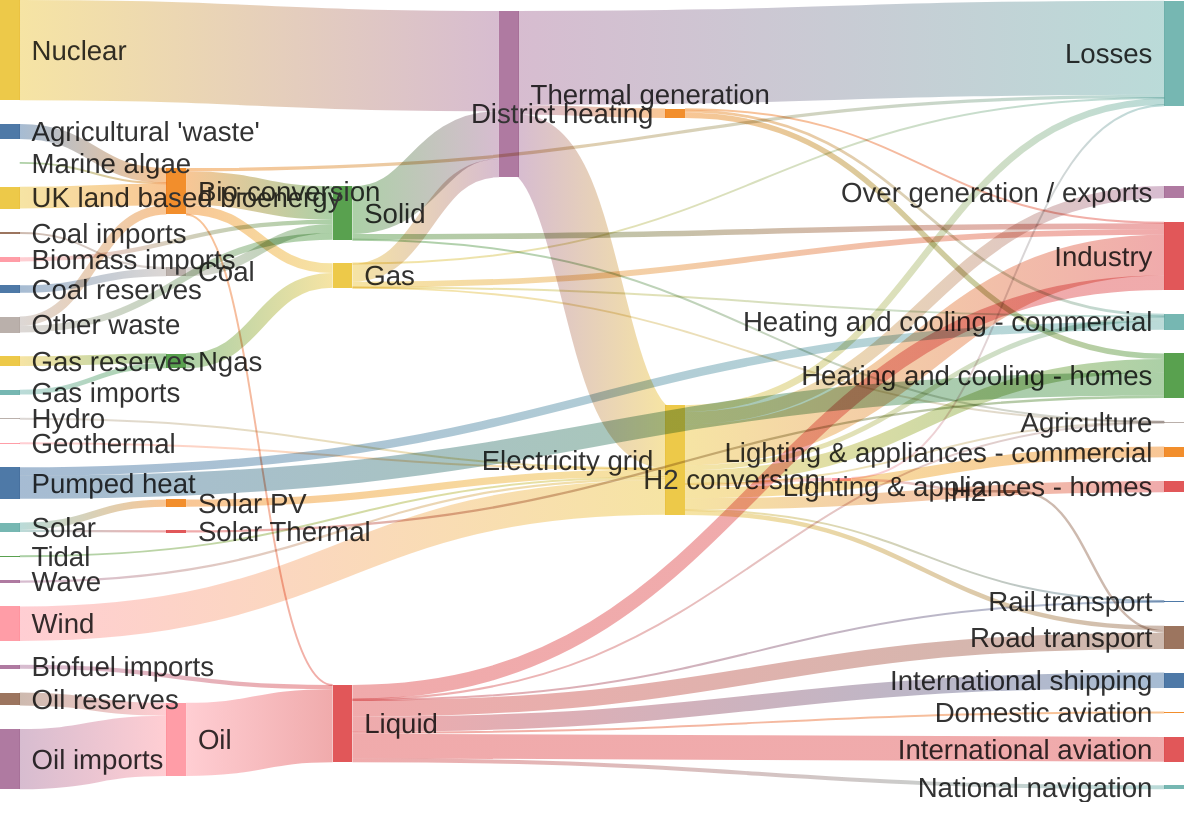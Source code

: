 ---
config:
  sankey:
    showValues: false
---
sankey-beta

    Agricultural 'waste',Bio-conversion,124.729
    Bio-conversion,Liquid,0.597
    Bio-conversion,Losses,26.862
    Bio-conversion,Solid,280.322
    Bio-conversion,Gas,81.144
    Biofuel imports,Liquid,35
    Biomass imports,Solid,35
    Coal imports,Coal,11.606
    Coal reserves,Coal,63.965
    Coal,Solid,75.571
    District heating,Industry,10.639
    District heating,Heating and cooling - commercial,22.505
    District heating,Heating and cooling - homes,46.184
    Electricity grid,Over generation / exports,104.453
    Electricity grid,Heating and cooling - homes,113.726
    Electricity grid,H2 conversion,27.14
    Electricity grid,Industry,342.165
    Electricity grid,Road transport,37.797
    Electricity grid,Agriculture,4.412
    Electricity grid,Heating and cooling - commercial,40.858
    Electricity grid,Losses,56.691
    Electricity grid,Rail transport,7.863
    Electricity grid,Lighting & appliances - commercial,90.008
    Electricity grid,Lighting & appliances - homes,93.494
    Gas imports,Ngas,40.719
    Gas reserves,Ngas,82.233
    Gas,Heating and cooling - commercial,0.129
    Gas,Losses,1.401
    Gas,Thermal generation,151.891
    Gas,Agriculture,2.096
    Gas,Industry,48.58
    Geothermal,Electricity grid,7.013
    H2 conversion,H2,20.897
    H2 conversion,Losses,6.242
    H2,Road transport,20.897
    Hydro,Electricity grid,6.995
    Liquid,Industry,121.066
    Liquid,International shipping,128.69
    Liquid,Road transport,135.835
    Liquid,Domestic aviation,14.458
    Liquid,International aviation,206.267
    Liquid,Agriculture,3.64
    Liquid,National navigation,33.218
    Liquid,Rail transport,4.413
    Marine algae,Bio-conversion,4.375
    Ngas,Gas,122.952
    Nuclear,Thermal generation,839.978
    Oil imports,Oil,504.287
    Oil reserves,Oil,107.703
    Oil,Liquid,611.99
    Other waste,Solid,56.587
    Other waste,Bio-conversion,77.81
    Pumped heat,Heating and cooling - homes,193.026
    Pumped heat,Heating and cooling - commercial,70.672
    Solar PV,Electricity grid,59.901
    Solar Thermal,Heating and cooling - homes,19.263
    Solar,Solar Thermal,19.263
    Solar,Solar PV,59.901
    Solid,Agriculture,0.882
    Solid,Thermal generation,400.12
    Solid,Industry,46.477
    Thermal generation,Electricity grid,525.531
    Thermal generation,Losses,787.129
    Thermal generation,District heating,79.329
    Tidal,Electricity grid,9.452
    UK land based bioenergy,Bio-conversion,182.01
    Wave,Electricity grid,19.013
    Wind,Electricity grid,289.366